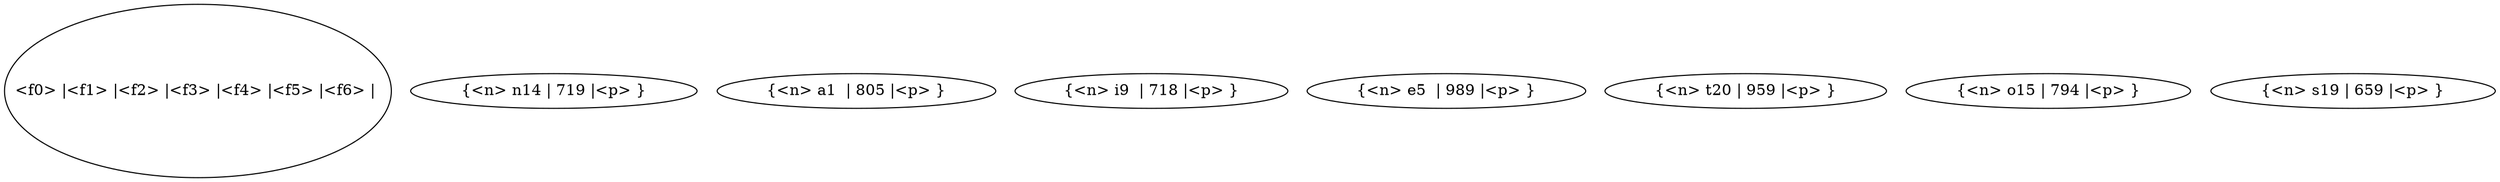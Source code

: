 digraph G {
	graph [bb="0,0,351,215",
		xdotversion="1.2"];
	node0 [label="<f0> |<f1> |<f2> |<f3> |<f4> |<f5> |<f6> | ", width="0.25", height="2.22", pos="170,122", rects="161,182,180,202 161,162,180,182 161,142,180,162 161,122,180,142 161,102,180,122 161,82,180,102 161,62,180,82 161,42,180,62", _draw_="c 5 -black p 4 161 42 161 202 180 202 180 42 c 5 -black L 2 161 182 180 182 c 5 -black L 2 161 162 180 162 c 5 -black L 2 161 14\
k T 170 64 0 3 1 -  F 14.000000 11 -Times-Roman c 5 -black T 170 44 0 3 1 -  "];
	node1 [label="{<n> n14 | 719 |<p> }", width="1.50", height="0.28", pos="237,167", rects="183,157,223,177 223,157,263,177 263,157,291,177", _draw_="c 5 -black p 4 183 157 183 177 291 177 291 157 c 5 -black L 2 223 157 223 177 c 5 -black L 2 263 157 263 177 ", _ldraw_="F 14.000000 11 -Times-Roman c 5 -black T 203 159 0 16 3 -n14 F 14.000000 11 -Times-Roman c 5 -black T 243 159 0 16 3 -719 F 14.0\
00000 11 -Times-Roman c 5 -black T 277 159 0 3 1 -  "];
	node2 [label="{<n> a1  | 805 |<p> }", width="1.50", height="0.28", pos="114,60", rects="60,50,96,70 96,50,138,70 138,50,168,70", _draw_="c 5 -black p 4 60 50 60 70 168 70 168 50 c 5 -black L 2 96 50 96 70 c 5 -black L 2 138 50 138 70 ", _ldraw_="F 14.000000 11 -Times-Roman c 5 -black T 78 52 0 10 2 -a1 F 14.000000 11 -Times-Roman c 5 -black T 117 52 0 16 3 -805 F 14.00000\
0 11 -Times-Roman c 5 -black T 153 52 0 3 1 -  "];
	node3 [label="{<n> i9  | 718 |<p> }", width="1.50", height="0.28", pos="98,160", rects="44,150,79,170 79,150,122,170 122,150,152,170", _draw_="c 5 -black p 4 44 150 44 170 152 170 152 150 c 5 -black L 2 79 150 79 170 c 5 -black L 2 122 150 122 170 ", _ldraw_="F 14.000000 11 -Times-Roman c 5 -black T 61 152 0 8 2 -i9 F 14.000000 11 -Times-Roman c 5 -black T 100 152 0 16 3 -718 F 14.0000\
00 11 -Times-Roman c 5 -black T 137 152 0 3 1 -  "];
	node4 [label="{<n> e5  | 989 |<p> }", width="1.50", height="0.28", pos="231,66", rects="177,56,213,76 213,56,255,76 255,56,285,76", _draw_="c 5 -black p 4 177 56 177 76 285 76 285 56 c 5 -black L 2 213 56 213 76 c 5 -black L 2 255 56 255 76 ", _ldraw_="F 14.000000 11 -Times-Roman c 5 -black T 195 58 0 10 2 -e5 F 14.000000 11 -Times-Roman c 5 -black T 234 58 0 16 3 -989 F 14.0000\
00 11 -Times-Roman c 5 -black T 270 58 0 3 1 -  "];
	node5 [label="{<n> t20 | 959 |<p> }", width="1.50", height="0.28", pos="166,204", rects="112,194,150,214 150,194,191,214 191,194,220,214", _draw_="c 5 -black p 4 112 194 112 214 220 214 220 194 c 5 -black L 2 150 194 150 214 c 5 -black L 2 191 194 191 214 ", _ldraw_="F 14.000000 11 -Times-Roman c 5 -black T 131 196 0 13 3 -t20 F 14.000000 11 -Times-Roman c 5 -black T 170 196 0 16 3 -959 F 14.0\
00000 11 -Times-Roman c 5 -black T 205 196 0 3 1 -  "];
	node6 [label="{<n> o15 | 794 |<p> }", width="1.50", height="0.28", pos="55,11", rects="1,1,41,21 41,1,81,21 81,1,109,21", _draw_="c 5 -black p 4 1 1 1 21 109 21 109 1 c 5 -black L 2 41 1 41 21 c 5 -black L 2 81 1 81 21 ", _ldraw_="F 14.000000 11 -Times-Roman c 5 -black T 21 3 0 16 3 -o15 F 14.000000 11 -Times-Roman c 5 -black T 61 3 0 16 3 -794 F 14.000000 \
11 -Times-Roman c 5 -black T 95 3 0 3 1 -  "];
	node7 [label="{<n> s19 | 659 |<p> }", width="1.50", height="0.28", pos="296,25", rects="242,15,281,35 281,15,322,35 322,15,350,35", _draw_="c 5 -black p 4 242 15 242 35 350 35 350 15 c 5 -black L 2 281 15 281 35 c 5 -black L 2 322 15 322 35 ", _ldraw="F 14.000000 11 -Times-Roman c 5 -black T 261 17 0 15 3 -s19 F 14.000000 11 -Times-Roman c 5 -black T 301 17 0 16 3 -659 F 14.000\
000 11 -Times-Roman c 5 -black T 336 17 0 3 1 -  "];
}
